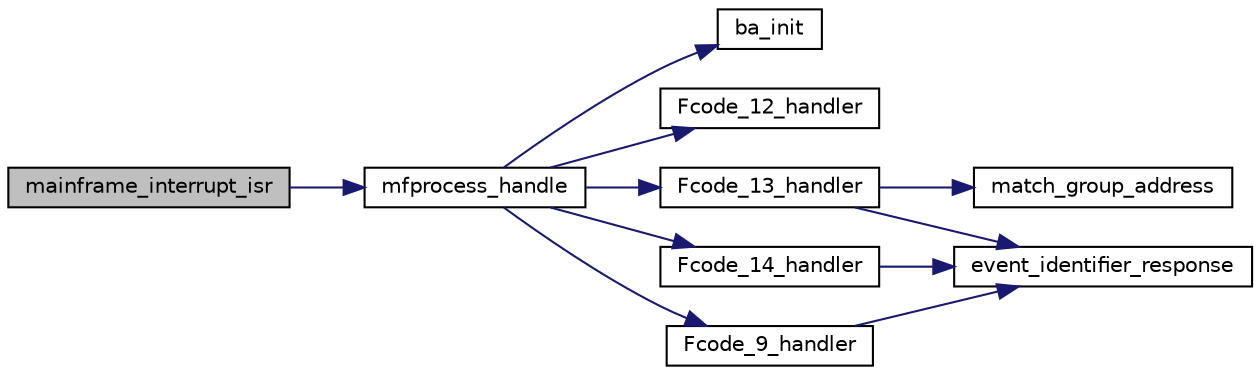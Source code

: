 digraph "mainframe_interrupt_isr"
{
  edge [fontname="Helvetica",fontsize="10",labelfontname="Helvetica",labelfontsize="10"];
  node [fontname="Helvetica",fontsize="10",shape=record];
  rankdir="LR";
  Node1 [label="mainframe_interrupt_isr",height=0.2,width=0.4,color="black", fillcolor="grey75", style="filled" fontcolor="black"];
  Node1 -> Node2 [color="midnightblue",fontsize="10",style="solid",fontname="Helvetica"];
  Node2 [label="mfprocess_handle",height=0.2,width=0.4,color="black", fillcolor="white", style="filled",URL="$intr_8c.html#ab584a16083147d1ba0a6313eb9724efe"];
  Node2 -> Node3 [color="midnightblue",fontsize="10",style="solid",fontname="Helvetica"];
  Node3 [label="ba_init",height=0.2,width=0.4,color="black", fillcolor="white", style="filled",URL="$ba_8c.html#a7b0b05d7410aab4d1ca74260ac1ab85e"];
  Node2 -> Node4 [color="midnightblue",fontsize="10",style="solid",fontname="Helvetica"];
  Node4 [label="Fcode_12_handler",height=0.2,width=0.4,color="black", fillcolor="white", style="filled",URL="$_message_data_8c.html#aa823ce0ee8cc5047828791a01aecb820"];
  Node2 -> Node5 [color="midnightblue",fontsize="10",style="solid",fontname="Helvetica"];
  Node5 [label="Fcode_13_handler",height=0.2,width=0.4,color="black", fillcolor="white", style="filled",URL="$_message_data_8c.html#a50a0387b7ebf76aff5ac9654ce70ab32"];
  Node5 -> Node6 [color="midnightblue",fontsize="10",style="solid",fontname="Helvetica"];
  Node6 [label="match_group_address",height=0.2,width=0.4,color="black", fillcolor="white", style="filled",URL="$_message_data_8c.html#a5df7897b656670e0d640c42d383726eb"];
  Node5 -> Node7 [color="midnightblue",fontsize="10",style="solid",fontname="Helvetica"];
  Node7 [label="event_identifier_response",height=0.2,width=0.4,color="black", fillcolor="white", style="filled",URL="$_message_data_8c.html#a2d7428c8ae63af4fcfe3455f9a49d35c"];
  Node2 -> Node8 [color="midnightblue",fontsize="10",style="solid",fontname="Helvetica"];
  Node8 [label="Fcode_14_handler",height=0.2,width=0.4,color="black", fillcolor="white", style="filled",URL="$_message_data_8c.html#aa548fde1545ec5d114a24fb9d2e21097"];
  Node8 -> Node7 [color="midnightblue",fontsize="10",style="solid",fontname="Helvetica"];
  Node2 -> Node9 [color="midnightblue",fontsize="10",style="solid",fontname="Helvetica"];
  Node9 [label="Fcode_9_handler",height=0.2,width=0.4,color="black", fillcolor="white", style="filled",URL="$_message_data_8c.html#ae17af93880c5ca35360efbbd5ac5dfc5"];
  Node9 -> Node7 [color="midnightblue",fontsize="10",style="solid",fontname="Helvetica"];
}
